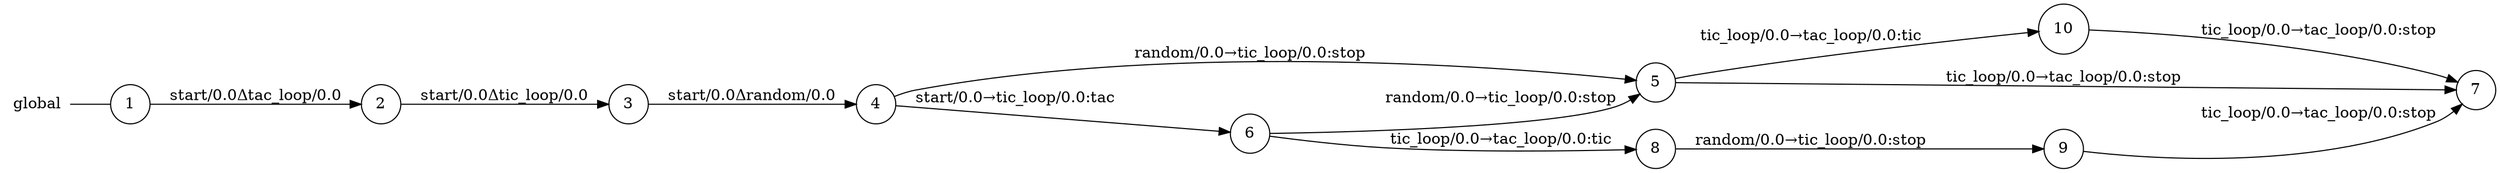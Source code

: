 digraph global {
	rankdir="LR";
	n_0 [label="global", shape="plaintext"];
	n_1 [id="5", shape=circle, label="5"];
	n_2 [id="6", shape=circle, label="6"];
	n_3 [id="10", shape=circle, label="10"];
	n_4 [id="1", shape=circle, label="1"];
	n_0 -> n_4 [arrowhead=none];
	n_5 [id="9", shape=circle, label="9"];
	n_6 [id="2", shape=circle, label="2"];
	n_7 [id="8", shape=circle, label="8"];
	n_8 [id="4", shape=circle, label="4"];
	n_9 [id="7", shape=circle, label="7"];
	n_10 [id="3", shape=circle, label="3"];

	n_7 -> n_5 [id="[$e|8]", label="random/0.0→tic_loop/0.0:stop"];
	n_2 -> n_7 [id="[$e|6]", label="tic_loop/0.0→tac_loop/0.0:tic"];
	n_3 -> n_9 [id="[$e|11]", label="tic_loop/0.0→tac_loop/0.0:stop"];
	n_1 -> n_9 [id="[$e|5]", label="tic_loop/0.0→tac_loop/0.0:stop"];
	n_8 -> n_2 [id="[$e|4]", label="start/0.0→tic_loop/0.0:tac"];
	n_5 -> n_9 [id="[$e|10]", label="tic_loop/0.0→tac_loop/0.0:stop"];
	n_2 -> n_1 [id="[$e|7]", label="random/0.0→tic_loop/0.0:stop"];
	n_6 -> n_10 [id="[$e|1]", label="start/0.0Δtic_loop/0.0"];
	n_1 -> n_3 [id="[$e|9]", label="tic_loop/0.0→tac_loop/0.0:tic"];
	n_4 -> n_6 [id="[$e|0]", label="start/0.0Δtac_loop/0.0"];
	n_8 -> n_1 [id="[$e|3]", label="random/0.0→tic_loop/0.0:stop"];
	n_10 -> n_8 [id="[$e|2]", label="start/0.0Δrandom/0.0"];
}
